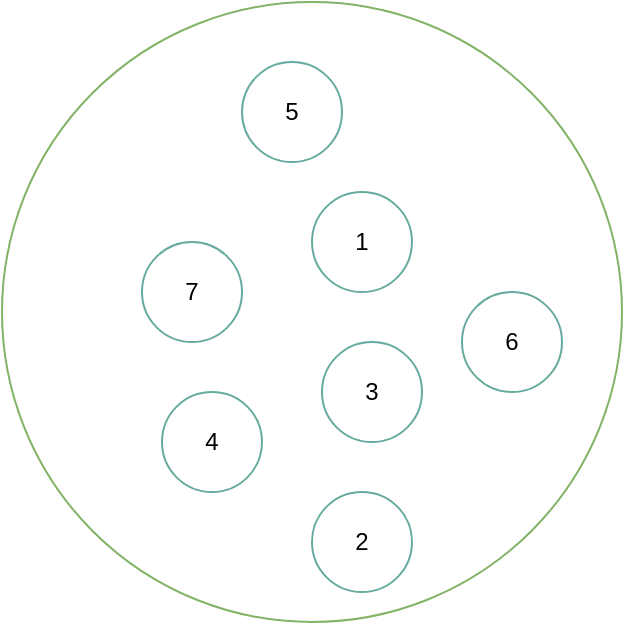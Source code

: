<mxfile version="12.1.7" type="device" pages="1"><diagram id="f-9P83yjfEvrKqzP-W7z" name="Page-1"><mxGraphModel dx="946" dy="465" grid="1" gridSize="10" guides="1" tooltips="1" connect="1" arrows="1" fold="1" page="1" pageScale="1" pageWidth="850" pageHeight="1100" math="0" shadow="0"><root><mxCell id="0"/><mxCell id="1" parent="0"/><mxCell id="6ueDCn5p7F2CPkwFP0af-2" value="" style="ellipse;whiteSpace=wrap;html=1;aspect=fixed;fillColor=none;strokeColor=#82b366;" vertex="1" parent="1"><mxGeometry x="240" y="70" width="310" height="310" as="geometry"/></mxCell><mxCell id="6ueDCn5p7F2CPkwFP0af-3" value="7" style="ellipse;whiteSpace=wrap;html=1;aspect=fixed;fillColor=none;strokeColor=#67AB9F;" vertex="1" parent="1"><mxGeometry x="310" y="190" width="50" height="50" as="geometry"/></mxCell><mxCell id="6ueDCn5p7F2CPkwFP0af-7" value="5" style="ellipse;whiteSpace=wrap;html=1;aspect=fixed;fillColor=none;strokeColor=#67AB9F;" vertex="1" parent="1"><mxGeometry x="360" y="100" width="50" height="50" as="geometry"/></mxCell><mxCell id="6ueDCn5p7F2CPkwFP0af-8" value="1" style="ellipse;whiteSpace=wrap;html=1;aspect=fixed;fillColor=none;strokeColor=#67AB9F;" vertex="1" parent="1"><mxGeometry x="395" y="165" width="50" height="50" as="geometry"/></mxCell><mxCell id="6ueDCn5p7F2CPkwFP0af-9" value="6" style="ellipse;whiteSpace=wrap;html=1;aspect=fixed;fillColor=none;strokeColor=#67AB9F;" vertex="1" parent="1"><mxGeometry x="470" y="215" width="50" height="50" as="geometry"/></mxCell><mxCell id="6ueDCn5p7F2CPkwFP0af-10" value="3" style="ellipse;whiteSpace=wrap;html=1;aspect=fixed;fillColor=none;strokeColor=#67AB9F;" vertex="1" parent="1"><mxGeometry x="400" y="240" width="50" height="50" as="geometry"/></mxCell><mxCell id="6ueDCn5p7F2CPkwFP0af-11" value="4" style="ellipse;whiteSpace=wrap;html=1;aspect=fixed;fillColor=none;strokeColor=#67AB9F;" vertex="1" parent="1"><mxGeometry x="320" y="265" width="50" height="50" as="geometry"/></mxCell><mxCell id="6ueDCn5p7F2CPkwFP0af-12" value="2" style="ellipse;whiteSpace=wrap;html=1;aspect=fixed;fillColor=none;strokeColor=#67AB9F;" vertex="1" parent="1"><mxGeometry x="395" y="315" width="50" height="50" as="geometry"/></mxCell></root></mxGraphModel></diagram></mxfile>